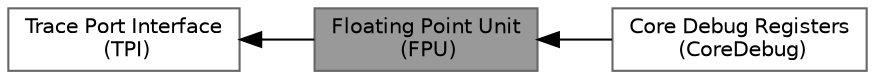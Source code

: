digraph "Floating Point Unit (FPU)"
{
 // LATEX_PDF_SIZE
  bgcolor="transparent";
  edge [fontname=Helvetica,fontsize=10,labelfontname=Helvetica,labelfontsize=10];
  node [fontname=Helvetica,fontsize=10,shape=box,height=0.2,width=0.4];
  rankdir=LR;
  Node3 [id="Node000003",label="Core Debug Registers\l (CoreDebug)",height=0.2,width=0.4,color="grey40", fillcolor="white", style="filled",URL="$group__CMSIS__CoreDebug.html",tooltip="Type definitions for the Core Debug Registers."];
  Node1 [id="Node000001",label="Floating Point Unit\l (FPU)",height=0.2,width=0.4,color="gray40", fillcolor="grey60", style="filled", fontcolor="black",tooltip="Type definitions for the Floating Point Unit (FPU)"];
  Node2 [id="Node000002",label="Trace Port Interface\l (TPI)",height=0.2,width=0.4,color="grey40", fillcolor="white", style="filled",URL="$group__CMSIS__TPI.html",tooltip="Type definitions for the Trace Port Interface (TPI)"];
  Node2->Node1 [shape=plaintext, dir="back", style="solid"];
  Node1->Node3 [shape=plaintext, dir="back", style="solid"];
}

